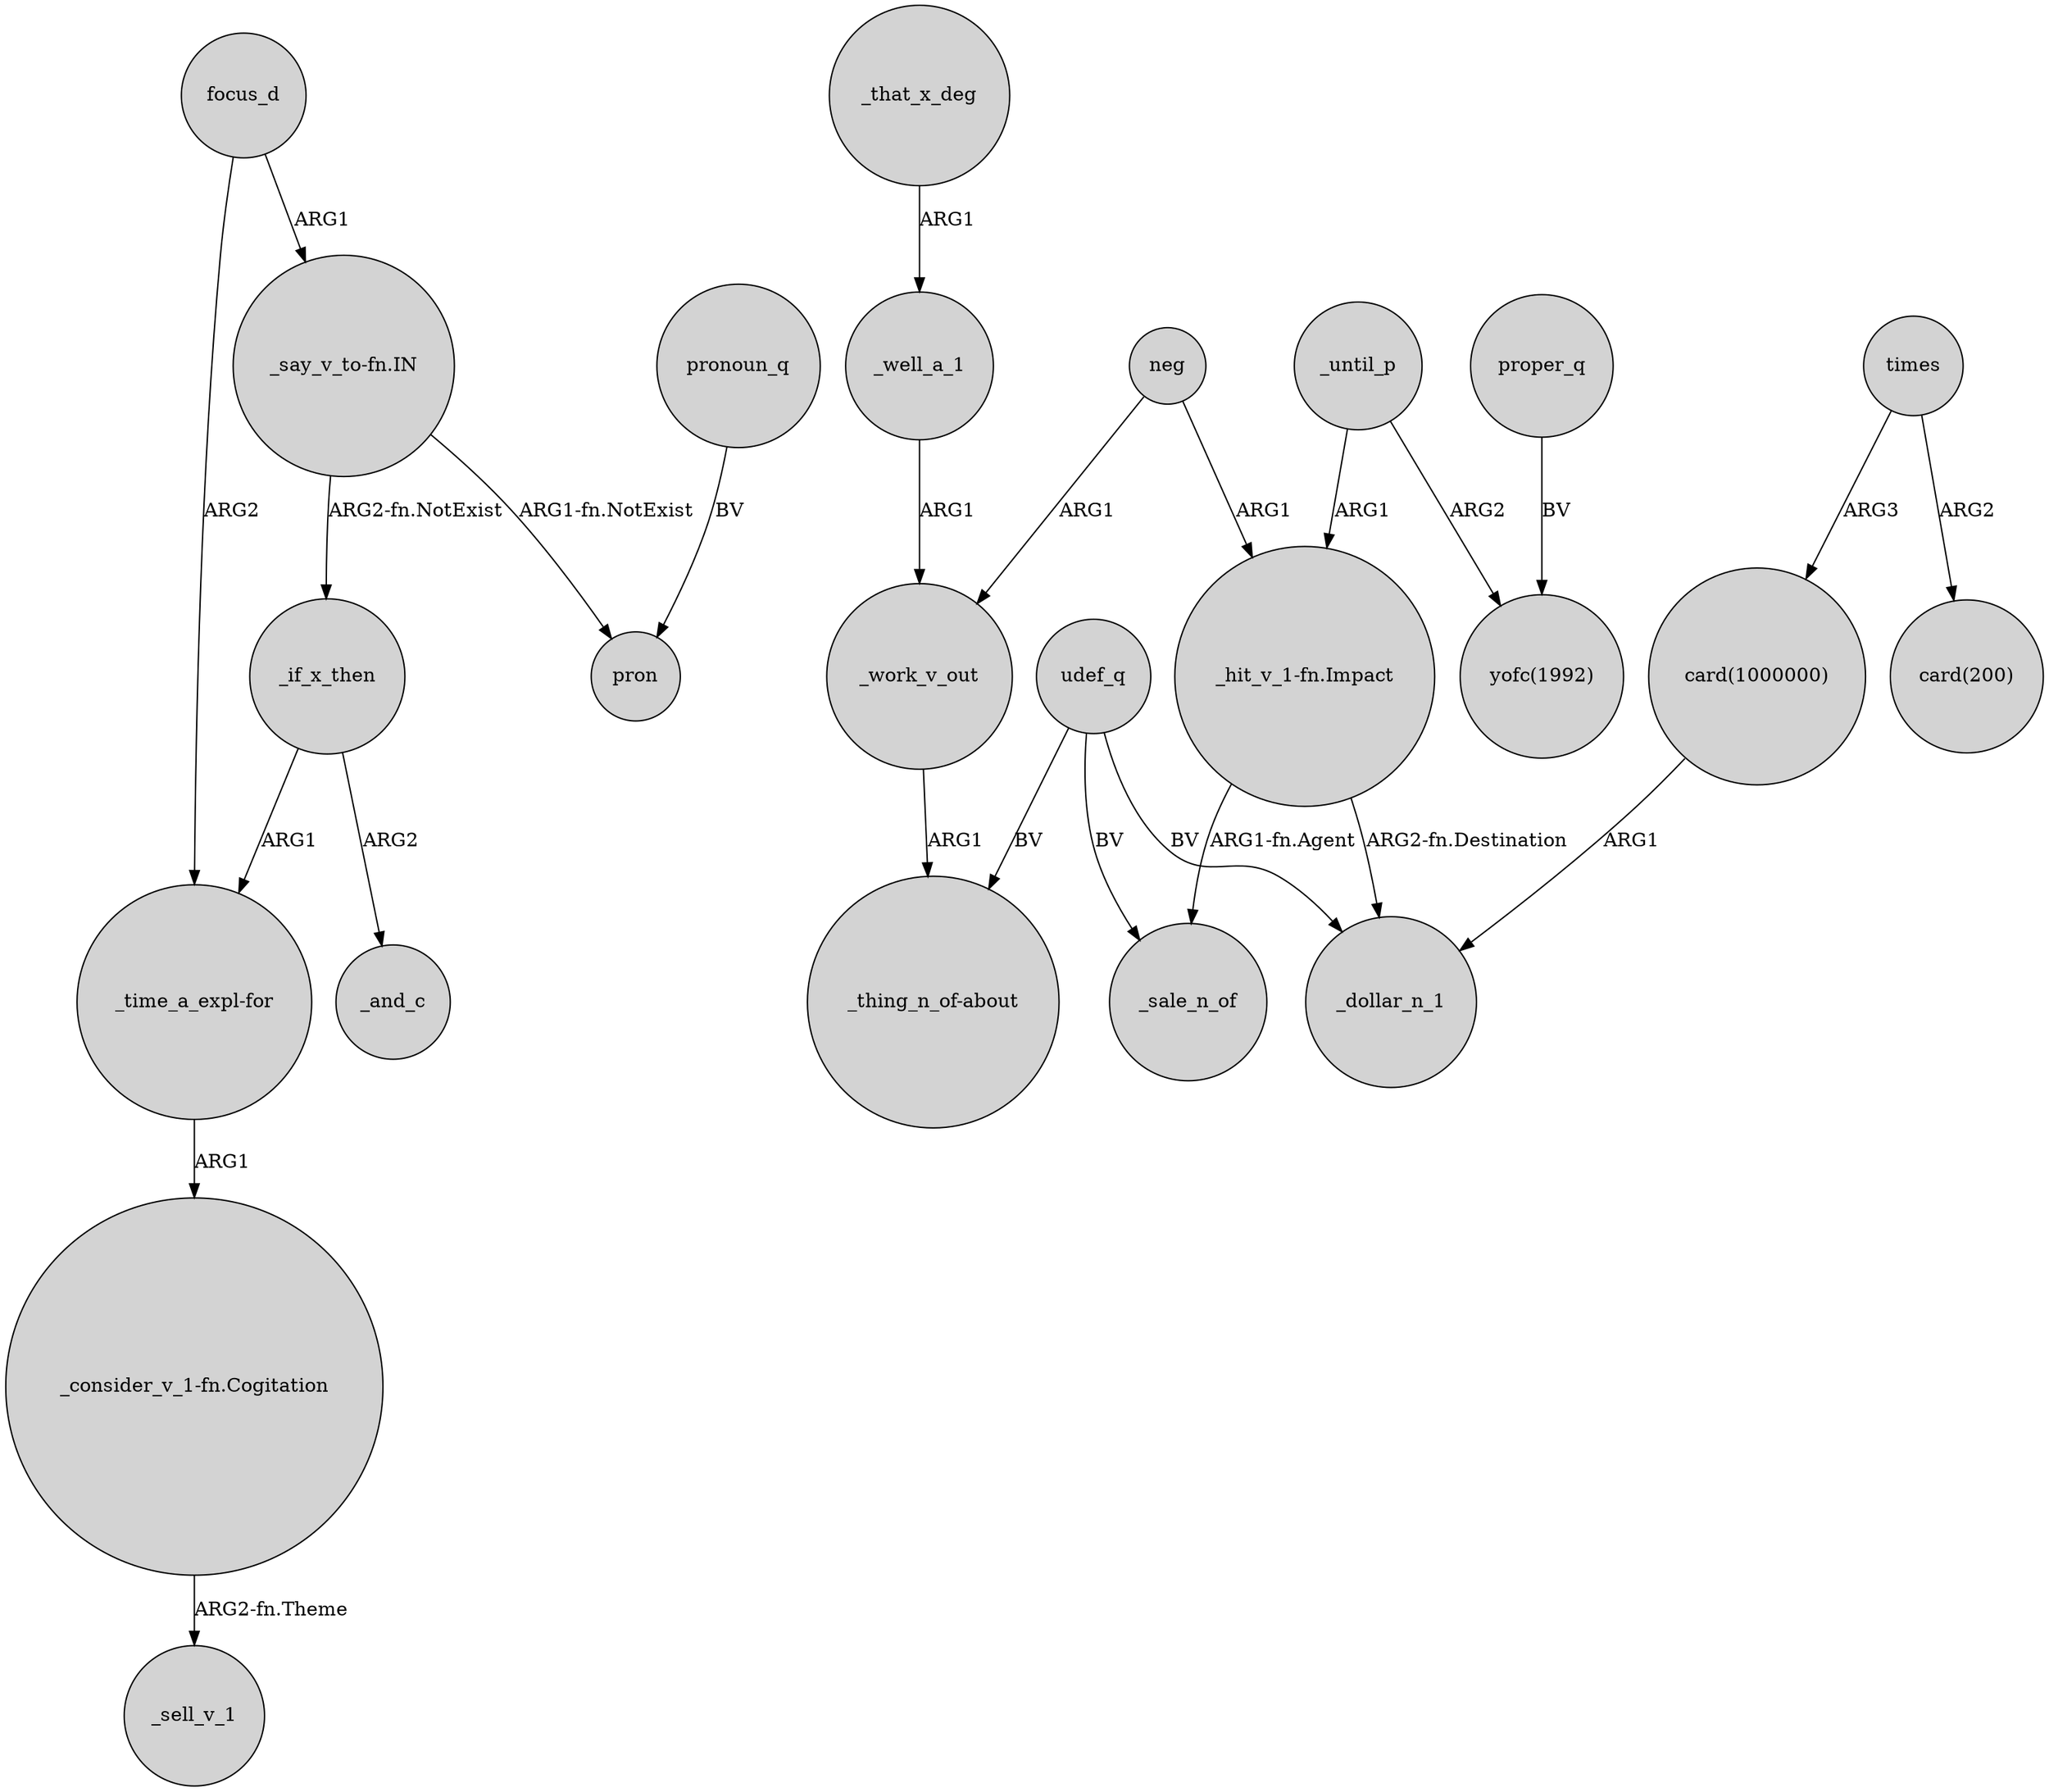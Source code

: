 digraph {
	node [shape=circle style=filled]
	_if_x_then -> "_time_a_expl-for" [label=ARG1]
	udef_q -> "_thing_n_of-about" [label=BV]
	"card(1000000)" -> _dollar_n_1 [label=ARG1]
	_until_p -> "yofc(1992)" [label=ARG2]
	_work_v_out -> "_thing_n_of-about" [label=ARG1]
	proper_q -> "yofc(1992)" [label=BV]
	"_say_v_to-fn.IN" -> pron [label="ARG1-fn.NotExist"]
	focus_d -> "_time_a_expl-for" [label=ARG2]
	_well_a_1 -> _work_v_out [label=ARG1]
	pronoun_q -> pron [label=BV]
	"_hit_v_1-fn.Impact" -> _sale_n_of [label="ARG1-fn.Agent"]
	times -> "card(200)" [label=ARG2]
	times -> "card(1000000)" [label=ARG3]
	"_consider_v_1-fn.Cogitation" -> _sell_v_1 [label="ARG2-fn.Theme"]
	_until_p -> "_hit_v_1-fn.Impact" [label=ARG1]
	"_hit_v_1-fn.Impact" -> _dollar_n_1 [label="ARG2-fn.Destination"]
	udef_q -> _sale_n_of [label=BV]
	_if_x_then -> _and_c [label=ARG2]
	_that_x_deg -> _well_a_1 [label=ARG1]
	"_say_v_to-fn.IN" -> _if_x_then [label="ARG2-fn.NotExist"]
	"_time_a_expl-for" -> "_consider_v_1-fn.Cogitation" [label=ARG1]
	neg -> "_hit_v_1-fn.Impact" [label=ARG1]
	udef_q -> _dollar_n_1 [label=BV]
	focus_d -> "_say_v_to-fn.IN" [label=ARG1]
	neg -> _work_v_out [label=ARG1]
}
